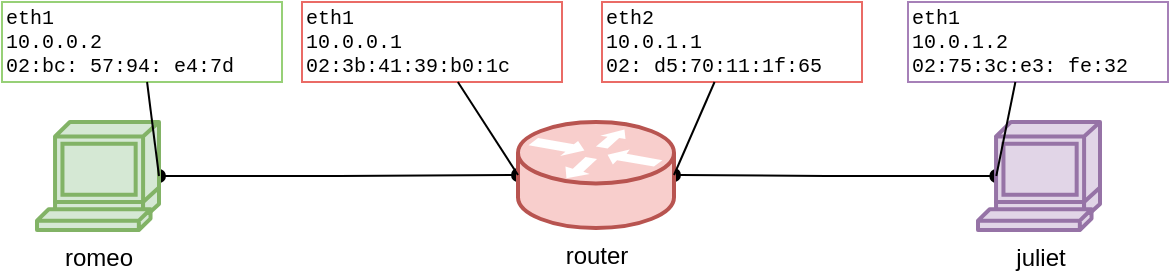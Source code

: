 <mxfile version="20.3.0" type="github"><diagram id="IIoJ6GbgoHxJ0tKebUzr" name="Page-1"><mxGraphModel dx="770" dy="545" grid="1" gridSize="10" guides="1" tooltips="1" connect="1" arrows="1" fold="1" page="1" pageScale="1" pageWidth="600" pageHeight="400" background="#ffffff" math="0" shadow="0"><root><mxCell id="0"/><mxCell id="1" parent="0"/><mxCell id="7" style="edgeStyle=orthogonalEdgeStyle;rounded=0;html=1;entryX=0;entryY=0.5;entryPerimeter=0;jettySize=auto;orthogonalLoop=1;strokeColor=#000000;endArrow=oval;endFill=1;startArrow=oval;startFill=1;endSize=6;startSize=6;targetPerimeterSpacing=0;sourcePerimeterSpacing=0;" parent="1" source="4" target="6" edge="1"><mxGeometry relative="1" as="geometry"/></mxCell><mxCell id="4" value="romeo" style="shape=mxgraph.cisco.computers_and_peripherals.terminal;html=1;dashed=0;fillColor=#d5e8d4;strokeColor=#82b366;strokeWidth=2;verticalLabelPosition=bottom;verticalAlign=top;align=center;outlineConnect=0;" parent="1" vertex="1"><mxGeometry x="27.5" y="186" width="61" height="54" as="geometry"/></mxCell><mxCell id="9" style="edgeStyle=orthogonalEdgeStyle;rounded=0;html=1;exitX=0.15;exitY=0.5;exitPerimeter=0;entryX=1;entryY=0.5;entryPerimeter=0;endArrow=oval;endFill=1;jettySize=auto;orthogonalLoop=1;strokeColor=#000000;startArrow=oval;startFill=1;" parent="1" source="5" target="6" edge="1"><mxGeometry relative="1" as="geometry"/></mxCell><mxCell id="5" value="juliet&lt;br&gt;" style="shape=mxgraph.cisco.computers_and_peripherals.terminal;html=1;dashed=0;fillColor=#e1d5e7;strokeColor=#9673a6;strokeWidth=2;verticalLabelPosition=bottom;verticalAlign=top;align=center;outlineConnect=0;" parent="1" vertex="1"><mxGeometry x="498" y="186" width="61" height="54" as="geometry"/></mxCell><mxCell id="6" value="router" style="shape=mxgraph.cisco.routers.router;html=1;dashed=0;fillColor=#f8cecc;strokeColor=#b85450;strokeWidth=2;verticalLabelPosition=bottom;verticalAlign=top;align=center;outlineConnect=0;" parent="1" vertex="1"><mxGeometry x="268" y="186" width="78" height="53" as="geometry"/></mxCell><mxCell id="13" value="eth1&lt;br style=&quot;font-size: 10px;&quot;&gt;10.0.0.1&lt;br style=&quot;font-size: 10px;&quot;&gt;02:3b:41:39:b0:1c" style="text;html=1;resizable=0;points=[];autosize=1;align=left;verticalAlign=top;spacingTop=-4;fontFamily=Courier New;fontSize=10;rounded=0;strokeColor=#EA6B66;" parent="1" vertex="1"><mxGeometry x="160" y="126" width="130" height="40" as="geometry"/></mxCell><mxCell id="14" value="eth2&lt;br style=&quot;font-size: 10px;&quot;&gt;10.0.1.1&lt;br style=&quot;font-size: 10px;&quot;&gt;02: d5:70:11:1f:65" style="text;html=1;resizable=0;points=[];autosize=1;align=left;verticalAlign=top;spacingTop=-4;fontFamily=Courier New;fontSize=10;strokeColor=#EA6B66;" parent="1" vertex="1"><mxGeometry x="310" y="126" width="130" height="40" as="geometry"/></mxCell><mxCell id="16" value="eth1&lt;br&gt;10.0.0.2&lt;br&gt;02:bc: 57:94: e4:7d" style="text;html=1;resizable=0;points=[];autosize=1;align=left;verticalAlign=top;spacingTop=-4;fontSize=10;fontFamily=Courier New;strokeColor=#97D077;" parent="1" vertex="1"><mxGeometry x="10" y="126" width="140" height="40" as="geometry"/></mxCell><mxCell id="17" value="eth1&lt;br&gt;10.0.1.2&lt;br&gt;02:75:3c:e3: fe:32" style="text;html=1;resizable=0;points=[];autosize=1;align=left;verticalAlign=top;spacingTop=-4;fontSize=10;fontFamily=Courier New;strokeColor=#A680B8;" parent="1" vertex="1"><mxGeometry x="463" y="126" width="130" height="40" as="geometry"/></mxCell><mxCell id="19" value="" style="endArrow=none;html=1;strokeColor=#000000;fontFamily=Courier New;fontSize=10;entryX=1;entryY=0.5;entryPerimeter=0;" parent="1" source="16" target="4" edge="1"><mxGeometry width="50" height="50" relative="1" as="geometry"><mxPoint x="30" y="330" as="sourcePoint"/><mxPoint x="80" y="280" as="targetPoint"/></mxGeometry></mxCell><mxCell id="20" value="" style="endArrow=none;html=1;strokeColor=#000000;fontFamily=Courier New;fontSize=10;entryX=0;entryY=0.5;entryPerimeter=0;" parent="1" source="13" target="6" edge="1"><mxGeometry width="50" height="50" relative="1" as="geometry"><mxPoint x="30" y="330" as="sourcePoint"/><mxPoint x="260" y="210" as="targetPoint"/></mxGeometry></mxCell><mxCell id="21" value="" style="endArrow=none;html=1;strokeColor=#000000;fontFamily=Courier New;fontSize=10;exitX=1;exitY=0.5;exitPerimeter=0;" parent="1" source="6" target="14" edge="1"><mxGeometry width="50" height="50" relative="1" as="geometry"><mxPoint x="346" y="280" as="sourcePoint"/><mxPoint x="396" y="230" as="targetPoint"/></mxGeometry></mxCell><mxCell id="22" value="" style="endArrow=none;html=1;strokeColor=#000000;fontFamily=Courier New;fontSize=10;exitX=0.413;exitY=1;exitPerimeter=0;entryX=0.15;entryY=0.5;entryPerimeter=0;" parent="1" source="17" target="5" edge="1"><mxGeometry width="50" height="50" relative="1" as="geometry"><mxPoint x="400" y="300" as="sourcePoint"/><mxPoint x="470" y="200" as="targetPoint"/></mxGeometry></mxCell></root></mxGraphModel></diagram></mxfile>
